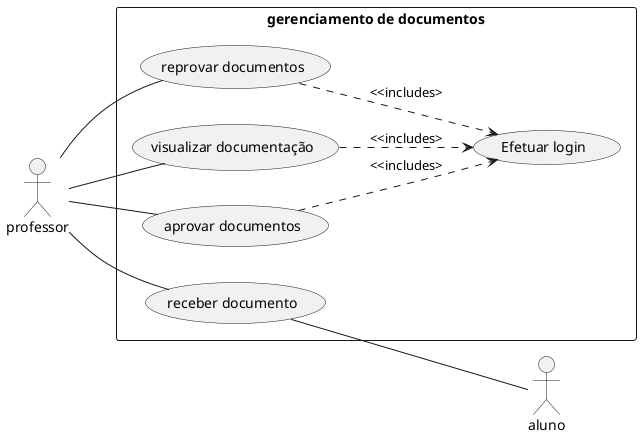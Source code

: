 @startuml
left to right direction
skinparam packagestyle rectangle
actor professor
actor aluno
rectangle "gerenciamento de documentos" {
    professor -- (visualizar documentação)
    professor -- (receber documento)
    (receber documento) -- aluno
    professor -- (aprovar documentos)
    professor -- (reprovar documentos)
    (visualizar documentação) ..> (Efetuar login): <<includes>
    (aprovar documentos) ..> (Efetuar login): <<includes>
    (reprovar documentos) ..> (Efetuar login): <<includes>
}

@enduml